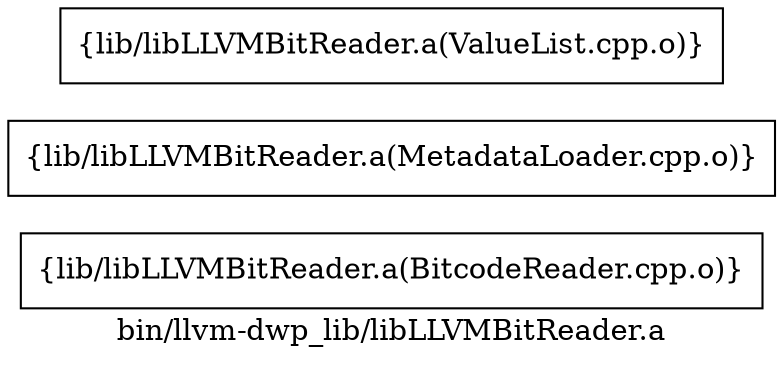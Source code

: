 digraph "bin/llvm-dwp_lib/libLLVMBitReader.a" {
	label="bin/llvm-dwp_lib/libLLVMBitReader.a";
	rankdir=LR;

	Node0x557914d890c8 [shape=record,shape=box,group=0,label="{lib/libLLVMBitReader.a(BitcodeReader.cpp.o)}"];
	Node0x557914d89488 [shape=record,shape=box,group=0,label="{lib/libLLVMBitReader.a(MetadataLoader.cpp.o)}"];
	Node0x557914d7fcf8 [shape=record,shape=box,group=0,label="{lib/libLLVMBitReader.a(ValueList.cpp.o)}"];
}
